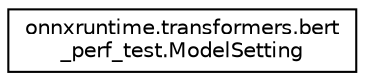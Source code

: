 digraph "Graphical Class Hierarchy"
{
 // LATEX_PDF_SIZE
  edge [fontname="Helvetica",fontsize="10",labelfontname="Helvetica",labelfontsize="10"];
  node [fontname="Helvetica",fontsize="10",shape=record];
  rankdir="LR";
  Node0 [label="onnxruntime.transformers.bert\l_perf_test.ModelSetting",height=0.2,width=0.4,color="black", fillcolor="white", style="filled",URL="$classonnxruntime_1_1transformers_1_1bert__perf__test_1_1ModelSetting.html",tooltip=" "];
}
